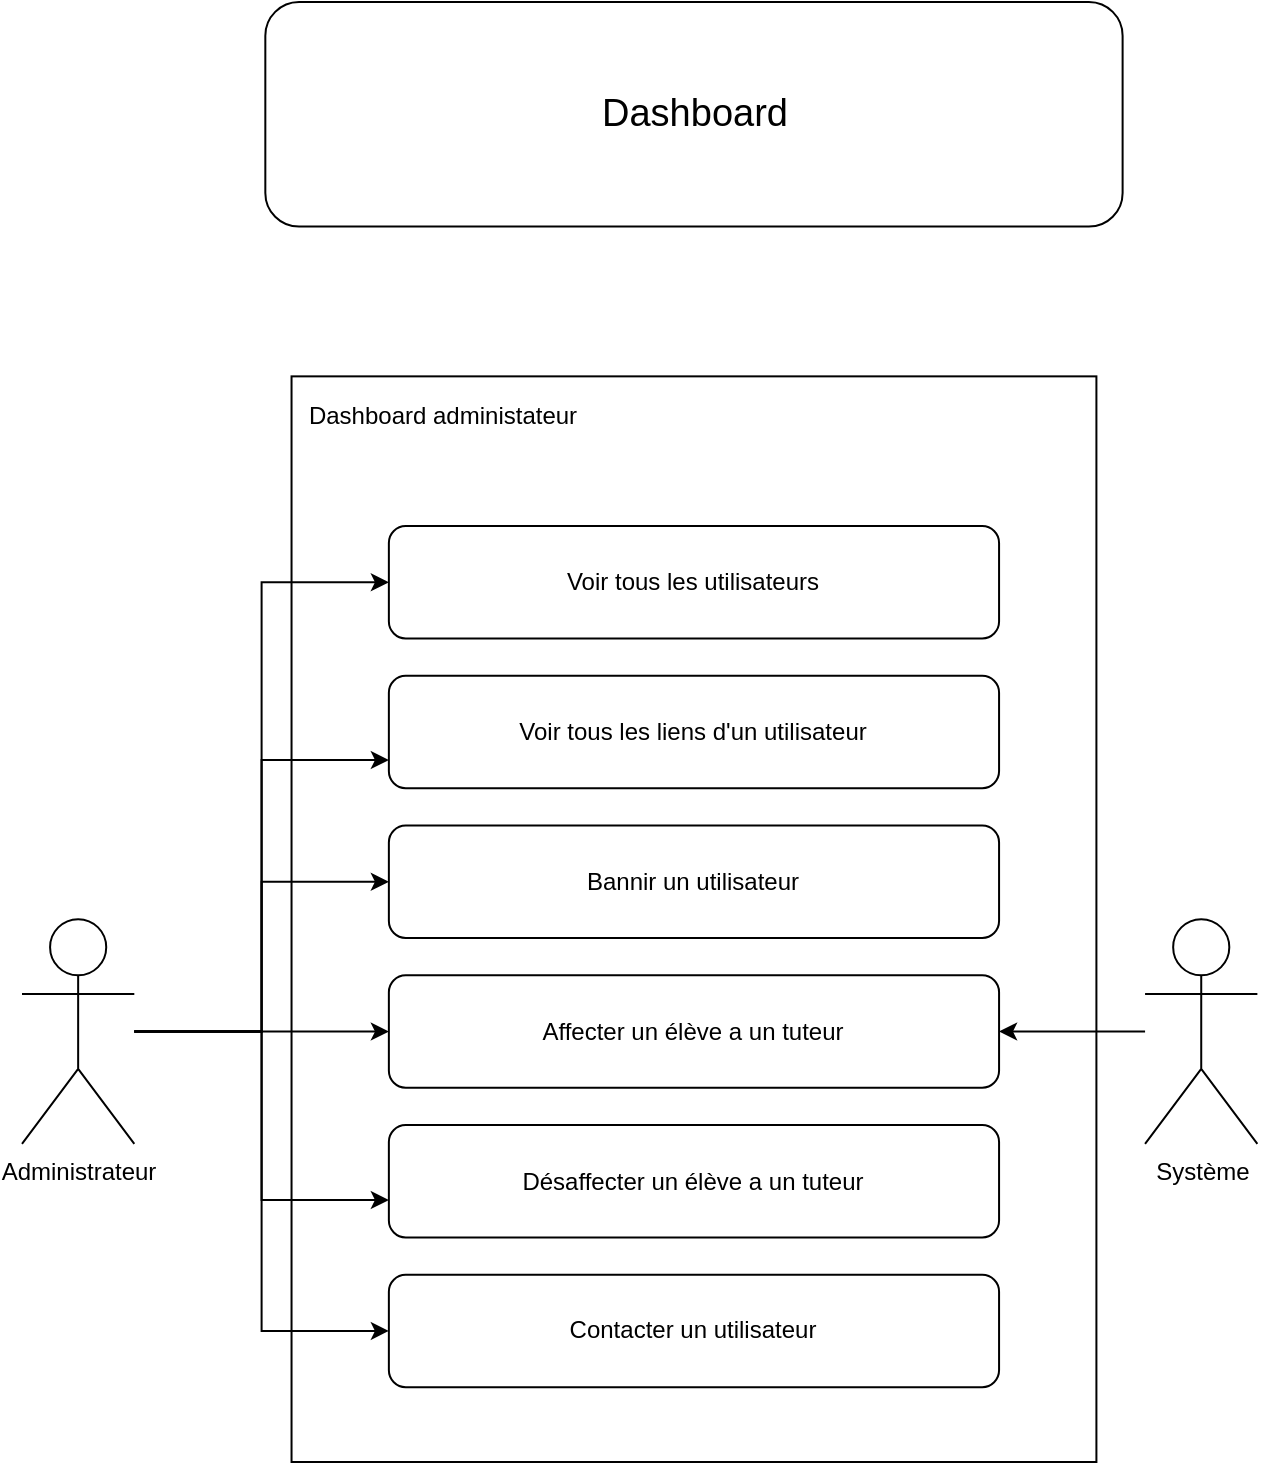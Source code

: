 <mxfile version="15.8.7" type="device"><diagram id="euqtT4Iu_5jtrrgRJxPY" name="Page-1"><mxGraphModel dx="1422" dy="865" grid="1" gridSize="10" guides="1" tooltips="1" connect="1" arrows="1" fold="1" page="1" pageScale="1" pageWidth="827" pageHeight="1169" math="0" shadow="0"><root><mxCell id="0"/><mxCell id="1" parent="0"/><mxCell id="FmIsuxKFj8VJfYEaC8XV-1" value="" style="group" vertex="1" connectable="0" parent="1"><mxGeometry x="60" y="30" width="617.69" height="730" as="geometry"/></mxCell><mxCell id="D4VSca1YdT4HqjFj-nFp-2" value="" style="rounded=0;whiteSpace=wrap;html=1;align=left;" parent="FmIsuxKFj8VJfYEaC8XV-1" vertex="1"><mxGeometry x="134.769" y="187.179" width="402.434" height="542.821" as="geometry"/></mxCell><mxCell id="D4VSca1YdT4HqjFj-nFp-5" value="&lt;p&gt;&lt;span style=&quot;left: 112.897px ; top: 659.358px ; transform: scalex(1.14)&quot; dir=&quot;ltr&quot;&gt;&lt;font style=&quot;font-size: 12px&quot;&gt;Dashboard administateur&lt;/font&gt;&lt;/span&gt;&lt;/p&gt;" style="text;html=1;align=center;verticalAlign=middle;resizable=0;points=[];autosize=1;strokeColor=none;fillColor=none;" parent="FmIsuxKFj8VJfYEaC8XV-1" vertex="1"><mxGeometry x="134.772" y="187.182" width="150" height="40" as="geometry"/></mxCell><mxCell id="D4VSca1YdT4HqjFj-nFp-25" value="Administrateur" style="shape=umlActor;verticalLabelPosition=bottom;verticalAlign=top;html=1;outlineConnect=0;" parent="FmIsuxKFj8VJfYEaC8XV-1" vertex="1"><mxGeometry y="458.59" width="56.154" height="112.308" as="geometry"/></mxCell><mxCell id="zngHvWlQEzeKrOA0Q3WO-31" value="&lt;font style=&quot;font-size: 19px&quot;&gt;Dashboard&lt;/font&gt;" style="rounded=1;whiteSpace=wrap;html=1;" parent="FmIsuxKFj8VJfYEaC8XV-1" vertex="1"><mxGeometry x="121.666" width="428.639" height="112.308" as="geometry"/></mxCell><mxCell id="5vTzM3DrmRHLHf4Bd49u-10" value="&lt;span&gt;Voir tous les utilisateurs&lt;/span&gt;" style="rounded=1;whiteSpace=wrap;html=1;fontFamily=Helvetica;fontSize=12;" parent="FmIsuxKFj8VJfYEaC8XV-1" vertex="1"><mxGeometry x="183.435" y="262.051" width="305.101" height="56.154" as="geometry"/></mxCell><mxCell id="5vTzM3DrmRHLHf4Bd49u-19" style="edgeStyle=orthogonalEdgeStyle;rounded=0;orthogonalLoop=1;jettySize=auto;html=1;entryX=0;entryY=0.5;entryDx=0;entryDy=0;" parent="FmIsuxKFj8VJfYEaC8XV-1" source="D4VSca1YdT4HqjFj-nFp-25" target="5vTzM3DrmRHLHf4Bd49u-10" edge="1"><mxGeometry relative="1" as="geometry"/></mxCell><mxCell id="5vTzM3DrmRHLHf4Bd49u-13" value="Système" style="shape=umlActor;verticalLabelPosition=bottom;verticalAlign=top;html=1;outlineConnect=0;" parent="FmIsuxKFj8VJfYEaC8XV-1" vertex="1"><mxGeometry x="561.536" y="458.59" width="56.154" height="112.308" as="geometry"/></mxCell><mxCell id="5vTzM3DrmRHLHf4Bd49u-14" value="Voir tous les liens d'un utilisateur" style="rounded=1;whiteSpace=wrap;html=1;fontFamily=Helvetica;fontSize=12;" parent="FmIsuxKFj8VJfYEaC8XV-1" vertex="1"><mxGeometry x="183.435" y="336.923" width="305.101" height="56.154" as="geometry"/></mxCell><mxCell id="5vTzM3DrmRHLHf4Bd49u-20" style="edgeStyle=orthogonalEdgeStyle;rounded=0;orthogonalLoop=1;jettySize=auto;html=1;entryX=0;entryY=0.75;entryDx=0;entryDy=0;" parent="FmIsuxKFj8VJfYEaC8XV-1" source="D4VSca1YdT4HqjFj-nFp-25" target="5vTzM3DrmRHLHf4Bd49u-14" edge="1"><mxGeometry relative="1" as="geometry"/></mxCell><mxCell id="5vTzM3DrmRHLHf4Bd49u-15" value="Bannir un utilisateur" style="rounded=1;whiteSpace=wrap;html=1;fontFamily=Helvetica;fontSize=12;" parent="FmIsuxKFj8VJfYEaC8XV-1" vertex="1"><mxGeometry x="183.435" y="411.795" width="305.101" height="56.154" as="geometry"/></mxCell><mxCell id="5vTzM3DrmRHLHf4Bd49u-21" style="edgeStyle=orthogonalEdgeStyle;rounded=0;orthogonalLoop=1;jettySize=auto;html=1;" parent="FmIsuxKFj8VJfYEaC8XV-1" source="D4VSca1YdT4HqjFj-nFp-25" target="5vTzM3DrmRHLHf4Bd49u-15" edge="1"><mxGeometry relative="1" as="geometry"/></mxCell><mxCell id="5vTzM3DrmRHLHf4Bd49u-16" value="Affecter un élève a un tuteur" style="rounded=1;whiteSpace=wrap;html=1;fontFamily=Helvetica;fontSize=12;" parent="FmIsuxKFj8VJfYEaC8XV-1" vertex="1"><mxGeometry x="183.435" y="486.667" width="305.101" height="56.154" as="geometry"/></mxCell><mxCell id="5vTzM3DrmRHLHf4Bd49u-26" style="edgeStyle=orthogonalEdgeStyle;rounded=0;orthogonalLoop=1;jettySize=auto;html=1;" parent="FmIsuxKFj8VJfYEaC8XV-1" source="D4VSca1YdT4HqjFj-nFp-25" target="5vTzM3DrmRHLHf4Bd49u-16" edge="1"><mxGeometry relative="1" as="geometry"/></mxCell><mxCell id="5vTzM3DrmRHLHf4Bd49u-24" style="edgeStyle=orthogonalEdgeStyle;rounded=0;orthogonalLoop=1;jettySize=auto;html=1;entryX=1;entryY=0.5;entryDx=0;entryDy=0;" parent="FmIsuxKFj8VJfYEaC8XV-1" source="5vTzM3DrmRHLHf4Bd49u-13" target="5vTzM3DrmRHLHf4Bd49u-16" edge="1"><mxGeometry relative="1" as="geometry"/></mxCell><mxCell id="5vTzM3DrmRHLHf4Bd49u-18" value="Désaffecter un élève a un tuteur" style="rounded=1;whiteSpace=wrap;html=1;fontFamily=Helvetica;fontSize=12;" parent="FmIsuxKFj8VJfYEaC8XV-1" vertex="1"><mxGeometry x="183.435" y="561.538" width="305.101" height="56.154" as="geometry"/></mxCell><mxCell id="5vTzM3DrmRHLHf4Bd49u-23" style="edgeStyle=orthogonalEdgeStyle;rounded=0;orthogonalLoop=1;jettySize=auto;html=1;entryX=0;entryY=0.667;entryDx=0;entryDy=0;entryPerimeter=0;" parent="FmIsuxKFj8VJfYEaC8XV-1" source="D4VSca1YdT4HqjFj-nFp-25" target="5vTzM3DrmRHLHf4Bd49u-18" edge="1"><mxGeometry relative="1" as="geometry"/></mxCell><mxCell id="5vTzM3DrmRHLHf4Bd49u-27" value="Contacter un utilisateur" style="rounded=1;whiteSpace=wrap;html=1;fontFamily=Helvetica;fontSize=12;" parent="FmIsuxKFj8VJfYEaC8XV-1" vertex="1"><mxGeometry x="183.435" y="636.41" width="305.101" height="56.154" as="geometry"/></mxCell><mxCell id="5vTzM3DrmRHLHf4Bd49u-28" style="edgeStyle=orthogonalEdgeStyle;rounded=0;orthogonalLoop=1;jettySize=auto;html=1;entryX=0;entryY=0.5;entryDx=0;entryDy=0;" parent="FmIsuxKFj8VJfYEaC8XV-1" source="D4VSca1YdT4HqjFj-nFp-25" target="5vTzM3DrmRHLHf4Bd49u-27" edge="1"><mxGeometry relative="1" as="geometry"/></mxCell></root></mxGraphModel></diagram></mxfile>